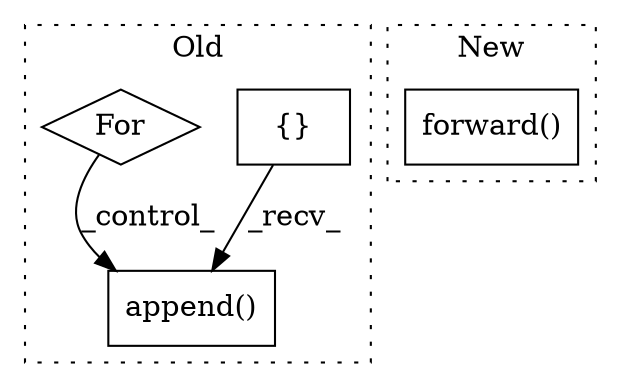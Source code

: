 digraph G {
subgraph cluster0 {
1 [label="append()" a="75" s="17154,17207" l="15,1" shape="box"];
3 [label="{}" a="59" s="16946,16946" l="2,1" shape="box"];
4 [label="For" a="107" s="17107,17144" l="4,10" shape="diamond"];
label = "Old";
style="dotted";
}
subgraph cluster1 {
2 [label="forward()" a="75" s="8386,8406" l="14,1" shape="box"];
label = "New";
style="dotted";
}
3 -> 1 [label="_recv_"];
4 -> 1 [label="_control_"];
}